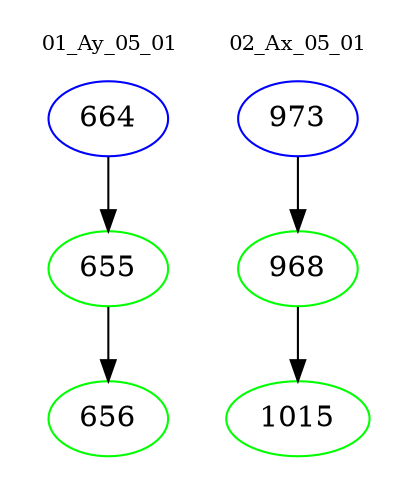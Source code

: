 digraph{
subgraph cluster_0 {
color = white
label = "01_Ay_05_01";
fontsize=10;
T0_664 [label="664", color="blue"]
T0_664 -> T0_655 [color="black"]
T0_655 [label="655", color="green"]
T0_655 -> T0_656 [color="black"]
T0_656 [label="656", color="green"]
}
subgraph cluster_1 {
color = white
label = "02_Ax_05_01";
fontsize=10;
T1_973 [label="973", color="blue"]
T1_973 -> T1_968 [color="black"]
T1_968 [label="968", color="green"]
T1_968 -> T1_1015 [color="black"]
T1_1015 [label="1015", color="green"]
}
}
